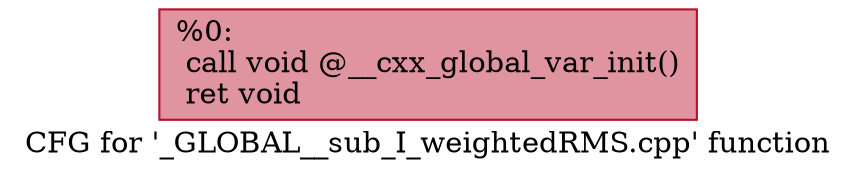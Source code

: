 digraph "CFG for '_GLOBAL__sub_I_weightedRMS.cpp' function" {
	label="CFG for '_GLOBAL__sub_I_weightedRMS.cpp' function";

	Node0x2704ac90a30 [shape=record,color="#b70d28ff", style=filled, fillcolor="#b70d2870",label="{%0:\l  call void @__cxx_global_var_init()\l  ret void\l}"];
}
